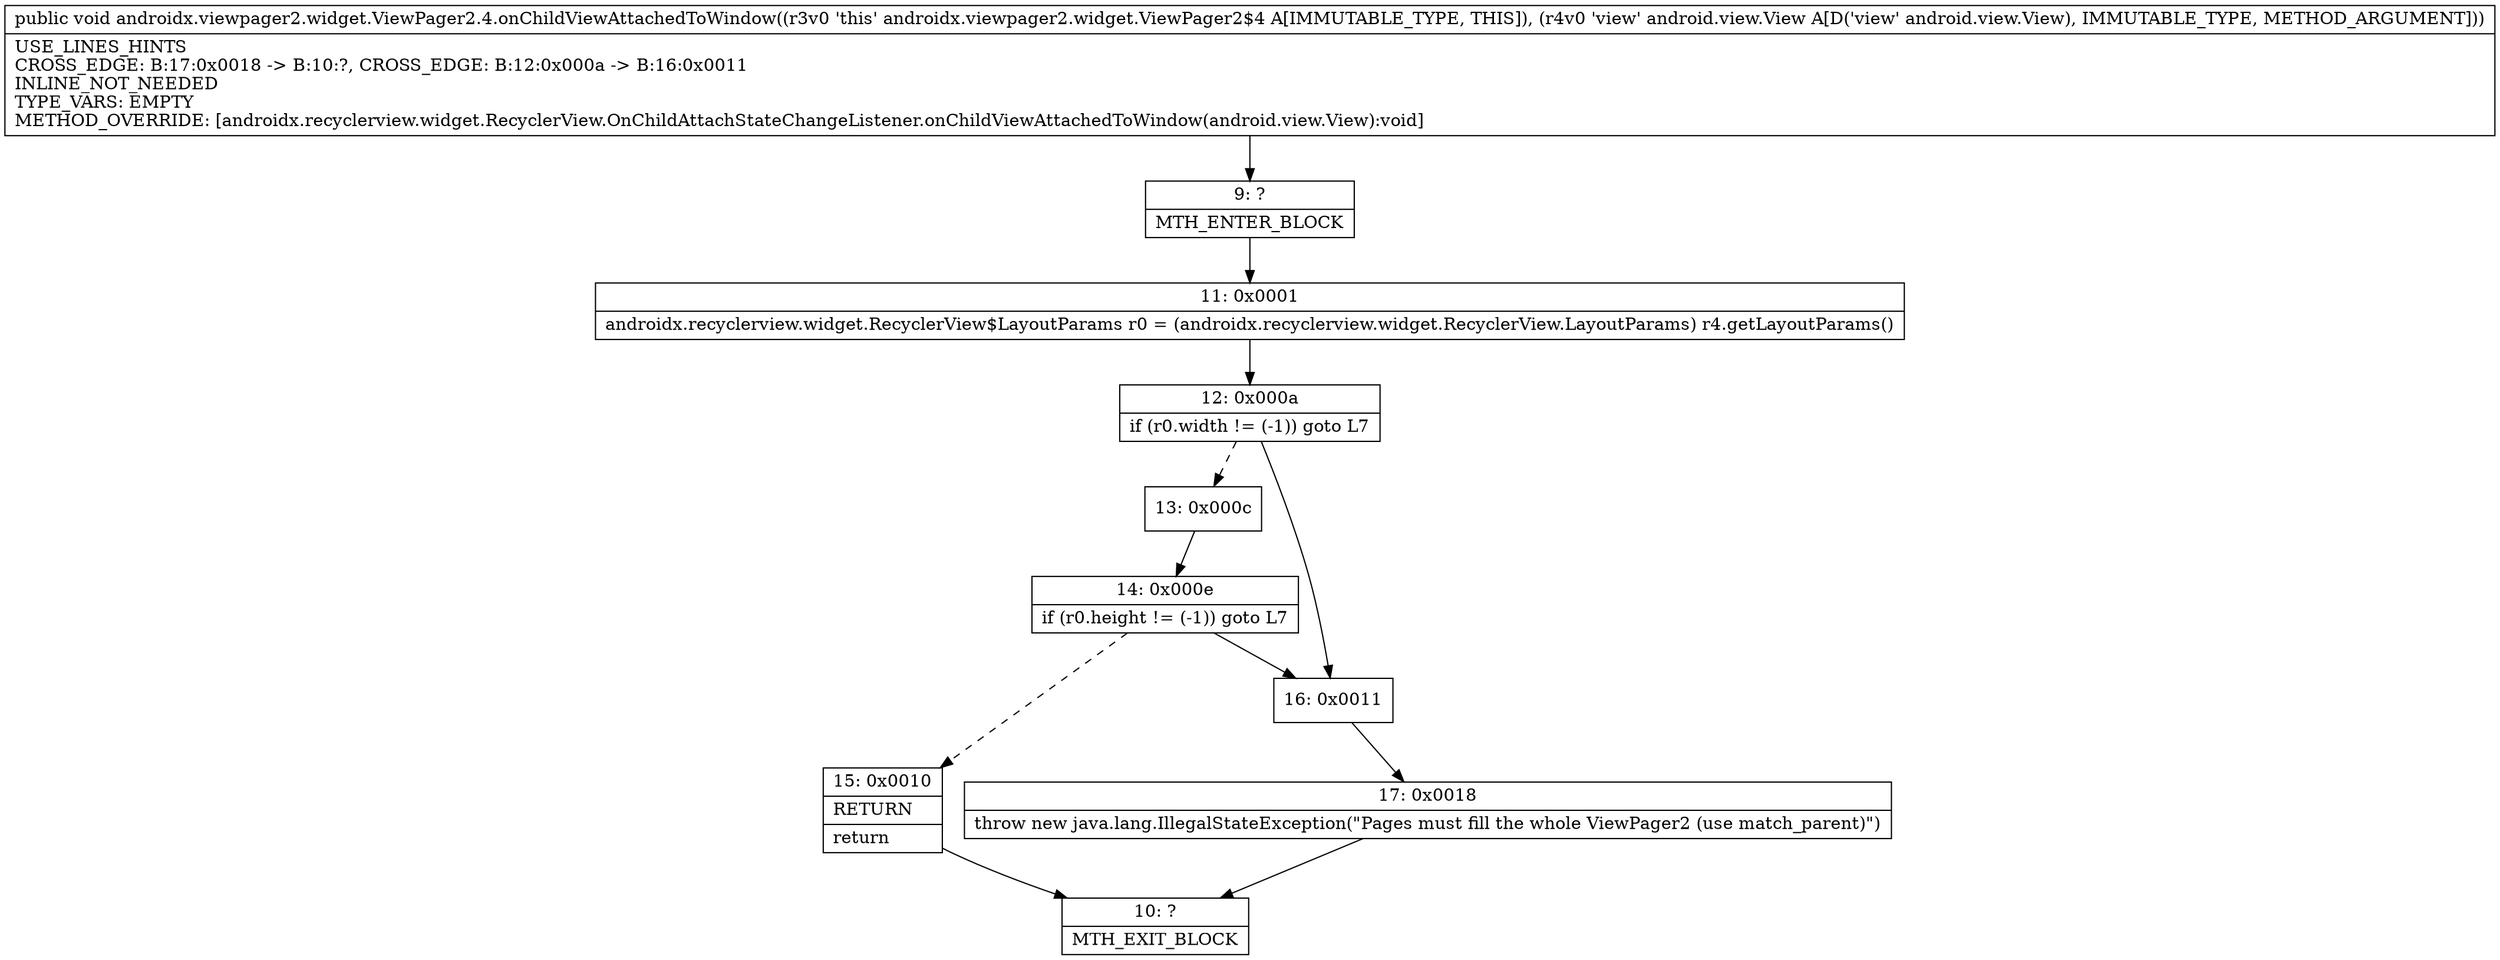 digraph "CFG forandroidx.viewpager2.widget.ViewPager2.4.onChildViewAttachedToWindow(Landroid\/view\/View;)V" {
Node_9 [shape=record,label="{9\:\ ?|MTH_ENTER_BLOCK\l}"];
Node_11 [shape=record,label="{11\:\ 0x0001|androidx.recyclerview.widget.RecyclerView$LayoutParams r0 = (androidx.recyclerview.widget.RecyclerView.LayoutParams) r4.getLayoutParams()\l}"];
Node_12 [shape=record,label="{12\:\ 0x000a|if (r0.width != (\-1)) goto L7\l}"];
Node_13 [shape=record,label="{13\:\ 0x000c}"];
Node_14 [shape=record,label="{14\:\ 0x000e|if (r0.height != (\-1)) goto L7\l}"];
Node_15 [shape=record,label="{15\:\ 0x0010|RETURN\l|return\l}"];
Node_10 [shape=record,label="{10\:\ ?|MTH_EXIT_BLOCK\l}"];
Node_16 [shape=record,label="{16\:\ 0x0011}"];
Node_17 [shape=record,label="{17\:\ 0x0018|throw new java.lang.IllegalStateException(\"Pages must fill the whole ViewPager2 (use match_parent)\")\l}"];
MethodNode[shape=record,label="{public void androidx.viewpager2.widget.ViewPager2.4.onChildViewAttachedToWindow((r3v0 'this' androidx.viewpager2.widget.ViewPager2$4 A[IMMUTABLE_TYPE, THIS]), (r4v0 'view' android.view.View A[D('view' android.view.View), IMMUTABLE_TYPE, METHOD_ARGUMENT]))  | USE_LINES_HINTS\lCROSS_EDGE: B:17:0x0018 \-\> B:10:?, CROSS_EDGE: B:12:0x000a \-\> B:16:0x0011\lINLINE_NOT_NEEDED\lTYPE_VARS: EMPTY\lMETHOD_OVERRIDE: [androidx.recyclerview.widget.RecyclerView.OnChildAttachStateChangeListener.onChildViewAttachedToWindow(android.view.View):void]\l}"];
MethodNode -> Node_9;Node_9 -> Node_11;
Node_11 -> Node_12;
Node_12 -> Node_13[style=dashed];
Node_12 -> Node_16;
Node_13 -> Node_14;
Node_14 -> Node_15[style=dashed];
Node_14 -> Node_16;
Node_15 -> Node_10;
Node_16 -> Node_17;
Node_17 -> Node_10;
}

